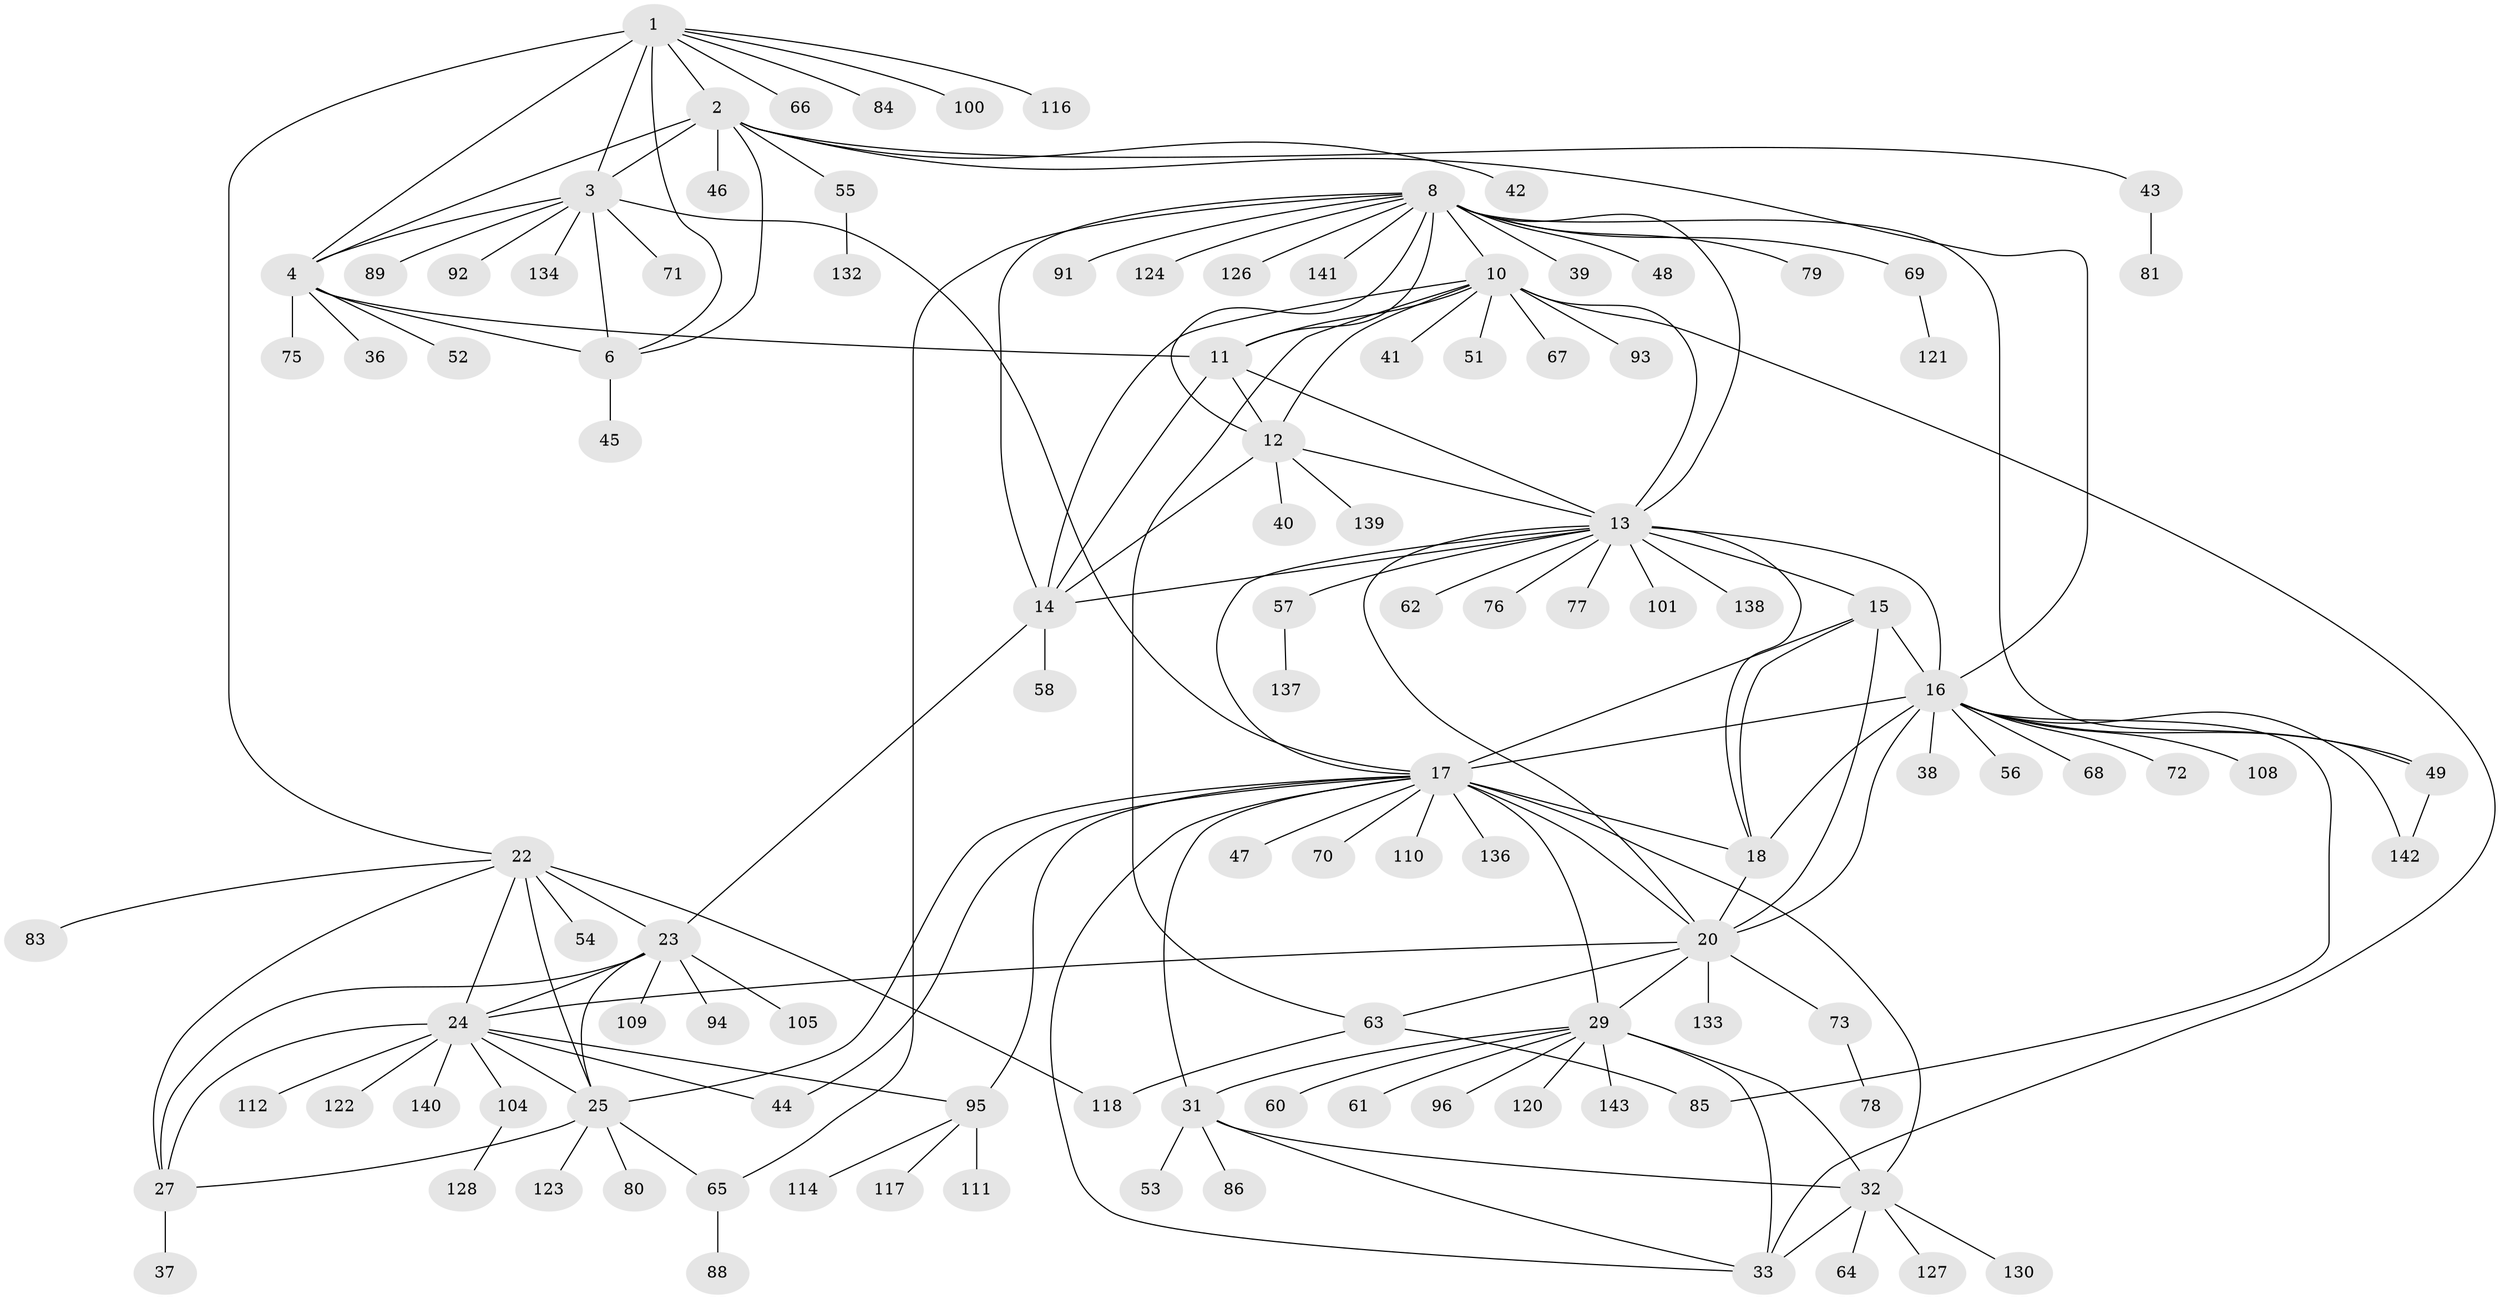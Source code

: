 // Generated by graph-tools (version 1.1) at 2025/24/03/03/25 07:24:15]
// undirected, 113 vertices, 165 edges
graph export_dot {
graph [start="1"]
  node [color=gray90,style=filled];
  1 [super="+74"];
  2 [super="+106"];
  3 [super="+5"];
  4 [super="+7"];
  6 [super="+107"];
  8 [super="+9"];
  10 [super="+135"];
  11 [super="+98"];
  12;
  13 [super="+21"];
  14;
  15 [super="+90"];
  16 [super="+19"];
  17 [super="+30"];
  18 [super="+119"];
  20 [super="+103"];
  22 [super="+28"];
  23 [super="+50"];
  24 [super="+59"];
  25 [super="+26"];
  27 [super="+125"];
  29 [super="+35"];
  31 [super="+131"];
  32 [super="+34"];
  33;
  36;
  37;
  38 [super="+97"];
  39;
  40 [super="+87"];
  41;
  42 [super="+99"];
  43;
  44;
  45;
  46;
  47;
  48;
  49;
  51;
  52;
  53;
  54;
  55;
  56;
  57 [super="+113"];
  58;
  60;
  61;
  62;
  63;
  64;
  65;
  66;
  67;
  68;
  69;
  70;
  71;
  72;
  73;
  75;
  76;
  77;
  78;
  79;
  80;
  81 [super="+82"];
  83;
  84;
  85;
  86;
  88 [super="+115"];
  89;
  91;
  92;
  93;
  94;
  95 [super="+102"];
  96;
  100;
  101;
  104;
  105;
  108 [super="+129"];
  109;
  110;
  111;
  112;
  114;
  116;
  117;
  118;
  120;
  121;
  122;
  123;
  124;
  126;
  127;
  128;
  130;
  132;
  133;
  134;
  136;
  137;
  138;
  139;
  140;
  141;
  142;
  143;
  1 -- 2;
  1 -- 3 [weight=2];
  1 -- 4 [weight=2];
  1 -- 6;
  1 -- 22;
  1 -- 66;
  1 -- 84;
  1 -- 100;
  1 -- 116;
  2 -- 3 [weight=2];
  2 -- 4 [weight=2];
  2 -- 6;
  2 -- 16;
  2 -- 42;
  2 -- 43;
  2 -- 46;
  2 -- 55;
  3 -- 4 [weight=4];
  3 -- 6 [weight=2];
  3 -- 71;
  3 -- 92;
  3 -- 134;
  3 -- 17;
  3 -- 89;
  4 -- 6 [weight=2];
  4 -- 11;
  4 -- 36;
  4 -- 52;
  4 -- 75;
  6 -- 45;
  8 -- 10 [weight=2];
  8 -- 11 [weight=2];
  8 -- 12 [weight=2];
  8 -- 13 [weight=2];
  8 -- 14 [weight=2];
  8 -- 48;
  8 -- 91;
  8 -- 141;
  8 -- 65;
  8 -- 69;
  8 -- 39;
  8 -- 79;
  8 -- 49;
  8 -- 124;
  8 -- 126;
  10 -- 11;
  10 -- 12;
  10 -- 13;
  10 -- 14;
  10 -- 33;
  10 -- 41;
  10 -- 51;
  10 -- 63;
  10 -- 67;
  10 -- 93;
  11 -- 12;
  11 -- 13;
  11 -- 14;
  12 -- 13;
  12 -- 14;
  12 -- 40;
  12 -- 139;
  13 -- 14;
  13 -- 101;
  13 -- 138;
  13 -- 76;
  13 -- 77;
  13 -- 15;
  13 -- 16 [weight=2];
  13 -- 17;
  13 -- 18;
  13 -- 20;
  13 -- 57;
  13 -- 62;
  14 -- 23;
  14 -- 58;
  15 -- 16 [weight=2];
  15 -- 17;
  15 -- 18;
  15 -- 20;
  16 -- 17 [weight=2];
  16 -- 18 [weight=2];
  16 -- 20 [weight=2];
  16 -- 38;
  16 -- 49;
  16 -- 56;
  16 -- 68;
  16 -- 85;
  16 -- 72;
  16 -- 108;
  16 -- 142;
  17 -- 18;
  17 -- 20;
  17 -- 44;
  17 -- 95;
  17 -- 32 [weight=2];
  17 -- 33;
  17 -- 70;
  17 -- 136;
  17 -- 110;
  17 -- 47;
  17 -- 25;
  17 -- 29 [weight=2];
  17 -- 31;
  18 -- 20;
  20 -- 24;
  20 -- 63;
  20 -- 73;
  20 -- 133;
  20 -- 29;
  22 -- 23 [weight=2];
  22 -- 24 [weight=2];
  22 -- 25 [weight=4];
  22 -- 27 [weight=2];
  22 -- 54;
  22 -- 118;
  22 -- 83;
  23 -- 24;
  23 -- 25 [weight=2];
  23 -- 27;
  23 -- 94;
  23 -- 105;
  23 -- 109;
  24 -- 25 [weight=2];
  24 -- 27;
  24 -- 44;
  24 -- 104;
  24 -- 112;
  24 -- 122;
  24 -- 140;
  24 -- 95;
  25 -- 27 [weight=2];
  25 -- 123;
  25 -- 65;
  25 -- 80;
  27 -- 37;
  29 -- 31 [weight=2];
  29 -- 32 [weight=4];
  29 -- 33 [weight=2];
  29 -- 60;
  29 -- 61;
  29 -- 96;
  29 -- 143;
  29 -- 120;
  31 -- 32 [weight=2];
  31 -- 33;
  31 -- 53;
  31 -- 86;
  32 -- 33 [weight=2];
  32 -- 127;
  32 -- 130;
  32 -- 64;
  43 -- 81;
  49 -- 142;
  55 -- 132;
  57 -- 137;
  63 -- 85;
  63 -- 118;
  65 -- 88;
  69 -- 121;
  73 -- 78;
  95 -- 111;
  95 -- 114;
  95 -- 117;
  104 -- 128;
}
